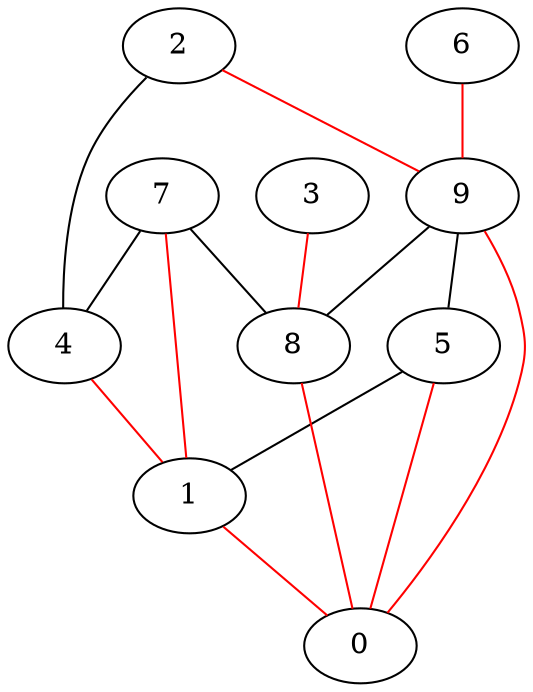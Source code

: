 graph one
{
1 -- 0 [color = red];
5 -- 0 [color = red];
8 -- 0 [color = red];
9 -- 0 [color = red];
4 -- 1 [color = red];
5 -- 1 [color = black];
7 -- 1 [color = red];
9 -- 5 [color = black];
3 -- 8 [color = red];
7 -- 8 [color = black];
9 -- 8 [color = black];
2 -- 9 [color = red];
6 -- 9 [color = red];
2 -- 4 [color = black];
7 -- 4 [color = black];
}
